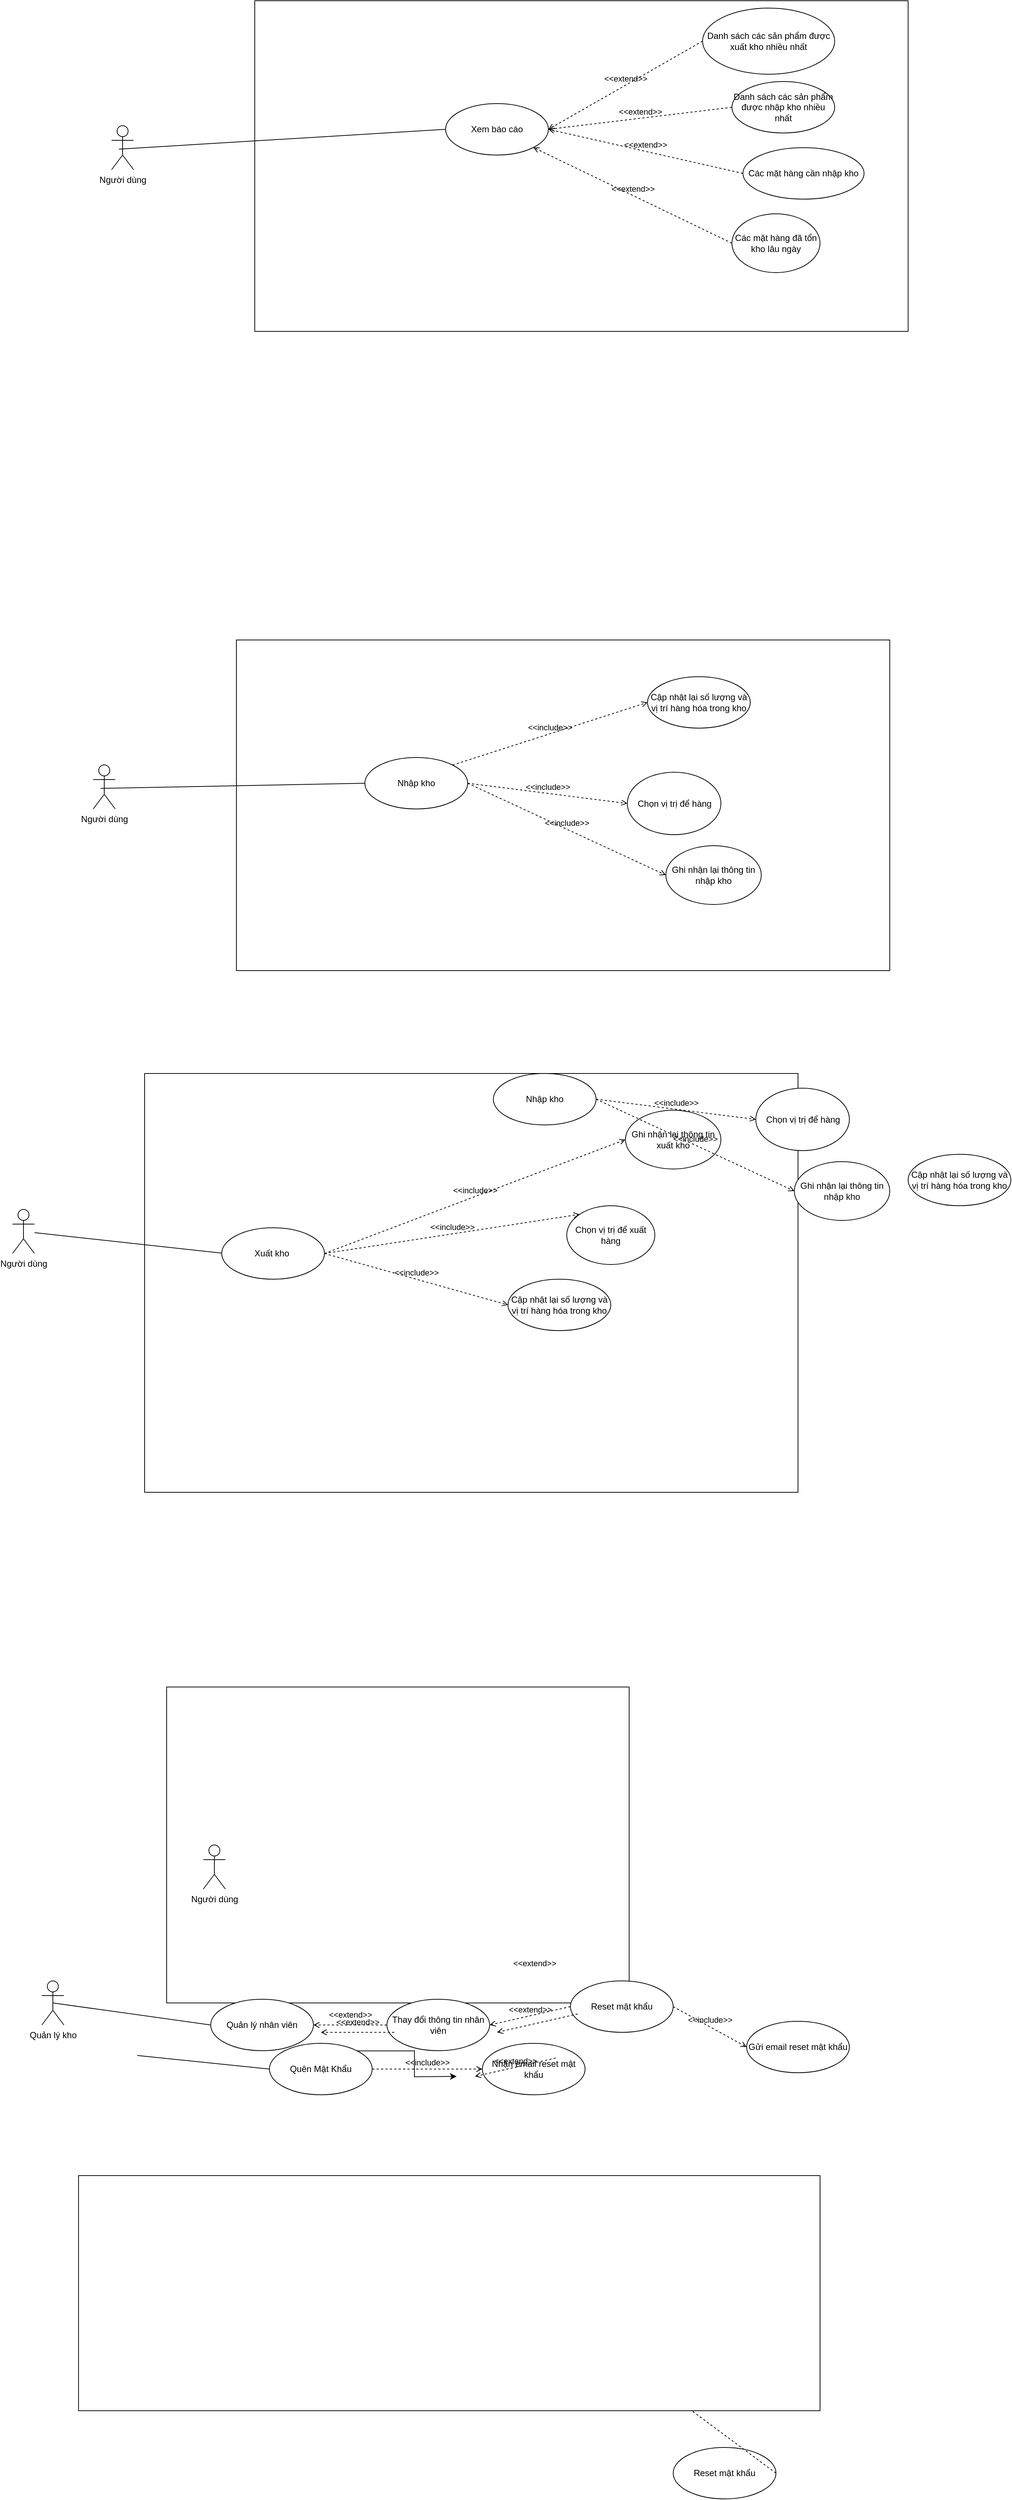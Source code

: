 <mxfile version="22.1.5" type="github">
  <diagram name="Page-1" id="B1-M0VtPiLkOB3PfmhQX">
    <mxGraphModel dx="6715" dy="6095" grid="1" gridSize="10" guides="1" tooltips="1" connect="1" arrows="1" fold="1" page="1" pageScale="1" pageWidth="850" pageHeight="1100" math="0" shadow="0">
      <root>
        <mxCell id="0" />
        <mxCell id="1" parent="0" />
        <mxCell id="YYz3ag_FmOwER0QMG4AA-56" value="" style="rounded=0;whiteSpace=wrap;html=1;" vertex="1" parent="1">
          <mxGeometry x="410" y="-1550" width="890" height="450" as="geometry" />
        </mxCell>
        <mxCell id="YYz3ag_FmOwER0QMG4AA-57" value="Người dùng" style="shape=umlActor;verticalLabelPosition=bottom;verticalAlign=top;html=1;outlineConnect=0;" vertex="1" parent="1">
          <mxGeometry x="215" y="-1380" width="30" height="60" as="geometry" />
        </mxCell>
        <mxCell id="YYz3ag_FmOwER0QMG4AA-58" value="" style="endArrow=none;html=1;rounded=0;entryX=0;entryY=0.5;entryDx=0;entryDy=0;" edge="1" parent="1" target="YYz3ag_FmOwER0QMG4AA-47">
          <mxGeometry width="50" height="50" relative="1" as="geometry">
            <mxPoint x="225" y="-1348" as="sourcePoint" />
            <mxPoint x="585" y="-1355" as="targetPoint" />
          </mxGeometry>
        </mxCell>
        <mxCell id="YYz3ag_FmOwER0QMG4AA-44" value="" style="rounded=0;whiteSpace=wrap;html=1;" vertex="1" parent="1">
          <mxGeometry x="385" y="-680" width="890" height="450" as="geometry" />
        </mxCell>
        <mxCell id="YYz3ag_FmOwER0QMG4AA-1" value="" style="rounded=0;whiteSpace=wrap;html=1;" vertex="1" parent="1">
          <mxGeometry x="260" y="-90" width="890" height="570" as="geometry" />
        </mxCell>
        <mxCell id="nS56ixaqPu7XCqhBpNex-80" value="" style="rounded=0;whiteSpace=wrap;html=1;" parent="1" vertex="1">
          <mxGeometry x="290" y="745" width="630" height="430" as="geometry" />
        </mxCell>
        <mxCell id="nS56ixaqPu7XCqhBpNex-2" value="Người dùng" style="shape=umlActor;verticalLabelPosition=bottom;verticalAlign=top;html=1;outlineConnect=0;" parent="1" vertex="1">
          <mxGeometry x="340" y="960" width="30" height="60" as="geometry" />
        </mxCell>
        <mxCell id="nS56ixaqPu7XCqhBpNex-3" value="Quản lý nhân viên" style="ellipse;whiteSpace=wrap;html=1;" parent="1" vertex="1">
          <mxGeometry x="410" y="1650" width="140" height="70" as="geometry" />
        </mxCell>
        <mxCell id="nS56ixaqPu7XCqhBpNex-5" value="Thêm nhân viên" style="ellipse;whiteSpace=wrap;html=1;" parent="1" vertex="1">
          <mxGeometry x="760" y="1560" width="140" height="70" as="geometry" />
        </mxCell>
        <mxCell id="nS56ixaqPu7XCqhBpNex-6" value="Thay đổi thông tin nhân viên" style="ellipse;whiteSpace=wrap;html=1;" parent="1" vertex="1">
          <mxGeometry x="580" y="1570" width="140" height="70" as="geometry" />
        </mxCell>
        <mxCell id="nS56ixaqPu7XCqhBpNex-8" value="&amp;lt;&amp;lt;extend&amp;gt;&amp;gt;" style="html=1;verticalAlign=bottom;labelBackgroundColor=none;endArrow=open;endFill=0;dashed=1;rounded=0;entryX=1;entryY=0.5;entryDx=0;entryDy=0;exitX=0;exitY=0.5;exitDx=0;exitDy=0;" parent="1" source="nS56ixaqPu7XCqhBpNex-6" target="nS56ixaqPu7XCqhBpNex-3" edge="1">
          <mxGeometry width="160" relative="1" as="geometry">
            <mxPoint x="680" y="945" as="sourcePoint" />
            <mxPoint x="490" y="905" as="targetPoint" />
          </mxGeometry>
        </mxCell>
        <mxCell id="nS56ixaqPu7XCqhBpNex-9" value="Tạo tài khoản đăng nhập" style="ellipse;whiteSpace=wrap;html=1;" parent="1" vertex="1">
          <mxGeometry x="1010" y="1560" width="140" height="70" as="geometry" />
        </mxCell>
        <mxCell id="nS56ixaqPu7XCqhBpNex-10" value="&amp;lt;&amp;lt;include&amp;gt;&amp;gt;" style="html=1;verticalAlign=bottom;labelBackgroundColor=none;endArrow=open;endFill=0;dashed=1;rounded=0;entryX=0;entryY=0.5;entryDx=0;entryDy=0;exitX=1;exitY=0.5;exitDx=0;exitDy=0;" parent="1" source="nS56ixaqPu7XCqhBpNex-5" target="nS56ixaqPu7XCqhBpNex-9" edge="1">
          <mxGeometry width="160" relative="1" as="geometry">
            <mxPoint x="550" y="910" as="sourcePoint" />
            <mxPoint x="710" y="910" as="targetPoint" />
          </mxGeometry>
        </mxCell>
        <mxCell id="nS56ixaqPu7XCqhBpNex-11" value="Reset mật khẩu" style="ellipse;whiteSpace=wrap;html=1;" parent="1" vertex="1">
          <mxGeometry x="980" y="1780" width="140" height="70" as="geometry" />
        </mxCell>
        <mxCell id="nS56ixaqPu7XCqhBpNex-12" value="Gửi email reset mật khẩu" style="ellipse;whiteSpace=wrap;html=1;" parent="1" vertex="1">
          <mxGeometry x="580" y="1500" width="140" height="70" as="geometry" />
        </mxCell>
        <mxCell id="nS56ixaqPu7XCqhBpNex-13" value="&amp;lt;&amp;lt;include&amp;gt;&amp;gt;" style="html=1;verticalAlign=bottom;labelBackgroundColor=none;endArrow=open;endFill=0;dashed=1;rounded=0;exitX=1;exitY=0.5;exitDx=0;exitDy=0;entryX=0;entryY=0.5;entryDx=0;entryDy=0;" parent="1" source="nS56ixaqPu7XCqhBpNex-11" target="nS56ixaqPu7XCqhBpNex-12" edge="1">
          <mxGeometry width="160" relative="1" as="geometry">
            <mxPoint x="750" y="1570" as="sourcePoint" />
            <mxPoint x="910" y="1570" as="targetPoint" />
            <Array as="points">
              <mxPoint x="830" y="1600" />
            </Array>
          </mxGeometry>
        </mxCell>
        <mxCell id="nS56ixaqPu7XCqhBpNex-29" value="" style="rounded=0;whiteSpace=wrap;html=1;" parent="1" vertex="1">
          <mxGeometry x="170" y="1410" width="1010" height="320" as="geometry" />
        </mxCell>
        <mxCell id="nS56ixaqPu7XCqhBpNex-30" value="Quản lý kho" style="shape=umlActor;verticalLabelPosition=bottom;verticalAlign=top;html=1;outlineConnect=0;" parent="1" vertex="1">
          <mxGeometry x="120" y="1145" width="30" height="60" as="geometry" />
        </mxCell>
        <mxCell id="nS56ixaqPu7XCqhBpNex-38" value="" style="endArrow=none;html=1;rounded=0;exitX=0.5;exitY=0.5;exitDx=0;exitDy=0;exitPerimeter=0;entryX=0;entryY=0.5;entryDx=0;entryDy=0;" parent="1" source="nS56ixaqPu7XCqhBpNex-30" edge="1">
          <mxGeometry width="50" height="50" relative="1" as="geometry">
            <mxPoint x="300" y="1290" as="sourcePoint" />
            <mxPoint x="350.0" y="1205.0" as="targetPoint" />
          </mxGeometry>
        </mxCell>
        <mxCell id="nS56ixaqPu7XCqhBpNex-46" value="Quản lý nhân viên" style="ellipse;whiteSpace=wrap;html=1;" parent="1" vertex="1">
          <mxGeometry x="350" y="1170" width="140" height="70" as="geometry" />
        </mxCell>
        <mxCell id="nS56ixaqPu7XCqhBpNex-47" value="Thay đổi thông tin nhân viên" style="ellipse;whiteSpace=wrap;html=1;" parent="1" vertex="1">
          <mxGeometry x="590" y="1170" width="140" height="70" as="geometry" />
        </mxCell>
        <mxCell id="nS56ixaqPu7XCqhBpNex-48" value="&amp;lt;&amp;lt;extend&amp;gt;&amp;gt;" style="html=1;verticalAlign=bottom;labelBackgroundColor=none;endArrow=open;endFill=0;dashed=1;rounded=0;entryX=1;entryY=0.5;entryDx=0;entryDy=0;exitX=0;exitY=0.5;exitDx=0;exitDy=0;" parent="1" source="nS56ixaqPu7XCqhBpNex-47" target="nS56ixaqPu7XCqhBpNex-46" edge="1">
          <mxGeometry y="-5" width="160" relative="1" as="geometry">
            <mxPoint x="540" y="565" as="sourcePoint" />
            <mxPoint x="350" y="525" as="targetPoint" />
            <mxPoint as="offset" />
          </mxGeometry>
        </mxCell>
        <mxCell id="nS56ixaqPu7XCqhBpNex-49" value="Reset mật khẩu" style="ellipse;whiteSpace=wrap;html=1;" parent="1" vertex="1">
          <mxGeometry x="840" y="1145" width="140" height="70" as="geometry" />
        </mxCell>
        <mxCell id="nS56ixaqPu7XCqhBpNex-50" value="&amp;lt;&amp;lt;extend&amp;gt;&amp;gt;" style="html=1;verticalAlign=bottom;labelBackgroundColor=none;endArrow=open;endFill=0;dashed=1;rounded=0;exitX=0;exitY=0.5;exitDx=0;exitDy=0;entryX=1;entryY=0.5;entryDx=0;entryDy=0;" parent="1" source="nS56ixaqPu7XCqhBpNex-49" target="nS56ixaqPu7XCqhBpNex-47" edge="1">
          <mxGeometry width="160" relative="1" as="geometry">
            <mxPoint x="420" y="640" as="sourcePoint" />
            <mxPoint x="580" y="640" as="targetPoint" />
          </mxGeometry>
        </mxCell>
        <mxCell id="nS56ixaqPu7XCqhBpNex-51" value="Gửi email reset mật khẩu" style="ellipse;whiteSpace=wrap;html=1;" parent="1" vertex="1">
          <mxGeometry x="1080" y="1200" width="140" height="70" as="geometry" />
        </mxCell>
        <mxCell id="nS56ixaqPu7XCqhBpNex-52" value="&amp;lt;&amp;lt;include&amp;gt;&amp;gt;" style="html=1;verticalAlign=bottom;labelBackgroundColor=none;endArrow=open;endFill=0;dashed=1;rounded=0;exitX=1;exitY=0.5;exitDx=0;exitDy=0;entryX=0;entryY=0.5;entryDx=0;entryDy=0;" parent="1" source="nS56ixaqPu7XCqhBpNex-49" target="nS56ixaqPu7XCqhBpNex-51" edge="1">
          <mxGeometry width="160" relative="1" as="geometry">
            <mxPoint x="610" y="1190" as="sourcePoint" />
            <mxPoint x="770" y="1190" as="targetPoint" />
          </mxGeometry>
        </mxCell>
        <mxCell id="nS56ixaqPu7XCqhBpNex-58" value="" style="endArrow=none;html=1;rounded=0;entryX=0;entryY=0.5;entryDx=0;entryDy=0;" parent="1" edge="1">
          <mxGeometry width="50" height="50" relative="1" as="geometry">
            <mxPoint x="250" y="1246.538" as="sourcePoint" />
            <mxPoint x="430.0" y="1265" as="targetPoint" />
          </mxGeometry>
        </mxCell>
        <mxCell id="nS56ixaqPu7XCqhBpNex-62" value="Người dùng" style="shape=umlActor;verticalLabelPosition=bottom;verticalAlign=top;html=1;outlineConnect=0;" parent="1" vertex="1">
          <mxGeometry x="80" y="95" width="30" height="60" as="geometry" />
        </mxCell>
        <mxCell id="nS56ixaqPu7XCqhBpNex-68" value="" style="endArrow=none;html=1;rounded=0;entryX=0;entryY=0.5;entryDx=0;entryDy=0;" parent="1" source="nS56ixaqPu7XCqhBpNex-62" edge="1">
          <mxGeometry width="50" height="50" relative="1" as="geometry">
            <mxPoint x="570" y="250" as="sourcePoint" />
            <mxPoint x="370" y="155" as="targetPoint" />
          </mxGeometry>
        </mxCell>
        <mxCell id="YYz3ag_FmOwER0QMG4AA-9" style="edgeStyle=orthogonalEdgeStyle;rounded=0;orthogonalLoop=1;jettySize=auto;html=1;exitX=1;exitY=0;exitDx=0;exitDy=0;" edge="1" parent="1" source="nS56ixaqPu7XCqhBpNex-77">
          <mxGeometry relative="1" as="geometry">
            <mxPoint x="685" y="1275" as="targetPoint" />
          </mxGeometry>
        </mxCell>
        <mxCell id="nS56ixaqPu7XCqhBpNex-77" value="Quên Mật Khẩu" style="ellipse;whiteSpace=wrap;html=1;" parent="1" vertex="1">
          <mxGeometry x="430" y="1230" width="140" height="70" as="geometry" />
        </mxCell>
        <mxCell id="nS56ixaqPu7XCqhBpNex-78" value="Nhận email reset mật khẩu" style="ellipse;whiteSpace=wrap;html=1;" parent="1" vertex="1">
          <mxGeometry x="720" y="1230" width="140" height="70" as="geometry" />
        </mxCell>
        <mxCell id="nS56ixaqPu7XCqhBpNex-79" value="&amp;lt;&amp;lt;include&amp;gt;&amp;gt;" style="html=1;verticalAlign=bottom;labelBackgroundColor=none;endArrow=open;endFill=0;dashed=1;rounded=0;entryX=0;entryY=0.5;entryDx=0;entryDy=0;exitX=1;exitY=0.5;exitDx=0;exitDy=0;" parent="1" source="nS56ixaqPu7XCqhBpNex-77" target="nS56ixaqPu7XCqhBpNex-78" edge="1">
          <mxGeometry width="160" relative="1" as="geometry">
            <mxPoint x="630" y="960" as="sourcePoint" />
            <mxPoint x="790" y="960" as="targetPoint" />
          </mxGeometry>
        </mxCell>
        <mxCell id="nS56ixaqPu7XCqhBpNex-85" value="&amp;lt;&amp;lt;extend&amp;gt;&amp;gt;" style="html=1;verticalAlign=bottom;labelBackgroundColor=none;endArrow=open;endFill=0;dashed=1;rounded=0;entryX=1;entryY=0.5;entryDx=0;entryDy=0;exitX=0;exitY=0.5;exitDx=0;exitDy=0;" parent="1" edge="1">
          <mxGeometry y="-5" width="160" relative="1" as="geometry">
            <mxPoint x="600" y="1215" as="sourcePoint" />
            <mxPoint x="500" y="1215" as="targetPoint" />
            <mxPoint as="offset" />
          </mxGeometry>
        </mxCell>
        <mxCell id="nS56ixaqPu7XCqhBpNex-86" value="&amp;lt;&amp;lt;extend&amp;gt;&amp;gt;" style="html=1;verticalAlign=bottom;labelBackgroundColor=none;endArrow=open;endFill=0;dashed=1;rounded=0;exitX=0;exitY=0.5;exitDx=0;exitDy=0;entryX=1;entryY=0.5;entryDx=0;entryDy=0;" parent="1" edge="1">
          <mxGeometry width="160" relative="1" as="geometry">
            <mxPoint x="820" y="1250" as="sourcePoint" />
            <mxPoint x="710" y="1275" as="targetPoint" />
          </mxGeometry>
        </mxCell>
        <mxCell id="nS56ixaqPu7XCqhBpNex-87" value="&amp;lt;&amp;lt;extend&amp;gt;&amp;gt;" style="html=1;verticalAlign=bottom;labelBackgroundColor=none;endArrow=open;endFill=0;dashed=1;rounded=0;exitX=0;exitY=0.5;exitDx=0;exitDy=0;entryX=1;entryY=0.5;entryDx=0;entryDy=0;" parent="1" edge="1">
          <mxGeometry x="-0.198" y="-72" width="160" relative="1" as="geometry">
            <mxPoint x="850" y="1190" as="sourcePoint" />
            <mxPoint x="740" y="1215" as="targetPoint" />
            <mxPoint x="1" as="offset" />
          </mxGeometry>
        </mxCell>
        <mxCell id="YYz3ag_FmOwER0QMG4AA-17" value="Xuất kho&amp;nbsp;" style="ellipse;whiteSpace=wrap;html=1;" vertex="1" parent="1">
          <mxGeometry x="365" y="120" width="140" height="70" as="geometry" />
        </mxCell>
        <mxCell id="YYz3ag_FmOwER0QMG4AA-18" value="Chọn vị trị để xuất hàng" style="ellipse;whiteSpace=wrap;html=1;" vertex="1" parent="1">
          <mxGeometry x="835" y="90" width="120" height="80" as="geometry" />
        </mxCell>
        <mxCell id="YYz3ag_FmOwER0QMG4AA-19" value="Ghi nhận lại thông tin xuất kho" style="ellipse;whiteSpace=wrap;html=1;" vertex="1" parent="1">
          <mxGeometry x="915" y="-40" width="130" height="80" as="geometry" />
        </mxCell>
        <mxCell id="YYz3ag_FmOwER0QMG4AA-20" value="Cập nhật lại số lượng và vị trí hàng hóa trong kho" style="ellipse;whiteSpace=wrap;html=1;" vertex="1" parent="1">
          <mxGeometry x="755" y="190" width="140" height="70" as="geometry" />
        </mxCell>
        <mxCell id="YYz3ag_FmOwER0QMG4AA-21" value="&amp;lt;&amp;lt;include&amp;gt;&amp;gt;" style="html=1;verticalAlign=bottom;labelBackgroundColor=none;endArrow=open;endFill=0;dashed=1;rounded=0;entryX=0;entryY=0.5;entryDx=0;entryDy=0;exitX=1;exitY=0.5;exitDx=0;exitDy=0;" edge="1" parent="1" source="YYz3ag_FmOwER0QMG4AA-17" target="YYz3ag_FmOwER0QMG4AA-20">
          <mxGeometry width="160" relative="1" as="geometry">
            <mxPoint x="415" y="-30" as="sourcePoint" />
            <mxPoint x="575" y="-30" as="targetPoint" />
          </mxGeometry>
        </mxCell>
        <mxCell id="YYz3ag_FmOwER0QMG4AA-22" value="&amp;lt;&amp;lt;include&amp;gt;&amp;gt;" style="html=1;verticalAlign=bottom;labelBackgroundColor=none;endArrow=open;endFill=0;dashed=1;rounded=0;entryX=0;entryY=0;entryDx=0;entryDy=0;exitX=1;exitY=0.5;exitDx=0;exitDy=0;" edge="1" parent="1" source="YYz3ag_FmOwER0QMG4AA-17" target="YYz3ag_FmOwER0QMG4AA-18">
          <mxGeometry width="160" relative="1" as="geometry">
            <mxPoint x="475" y="165" as="sourcePoint" />
            <mxPoint x="735" y="255" as="targetPoint" />
          </mxGeometry>
        </mxCell>
        <mxCell id="YYz3ag_FmOwER0QMG4AA-23" value="&amp;lt;&amp;lt;include&amp;gt;&amp;gt;" style="html=1;verticalAlign=bottom;labelBackgroundColor=none;endArrow=open;endFill=0;dashed=1;rounded=0;entryX=0;entryY=0.5;entryDx=0;entryDy=0;exitX=1;exitY=0.5;exitDx=0;exitDy=0;" edge="1" parent="1" source="YYz3ag_FmOwER0QMG4AA-17" target="YYz3ag_FmOwER0QMG4AA-19">
          <mxGeometry width="160" relative="1" as="geometry">
            <mxPoint x="515" y="165" as="sourcePoint" />
            <mxPoint x="863" y="112" as="targetPoint" />
          </mxGeometry>
        </mxCell>
        <mxCell id="YYz3ag_FmOwER0QMG4AA-31" value="Nhập kho" style="ellipse;whiteSpace=wrap;html=1;" vertex="1" parent="1">
          <mxGeometry x="735" y="-90" width="140" height="70" as="geometry" />
        </mxCell>
        <mxCell id="YYz3ag_FmOwER0QMG4AA-32" value="Chọn vị trị để hàng" style="ellipse;whiteSpace=wrap;html=1;" vertex="1" parent="1">
          <mxGeometry x="1092.5" y="-70" width="127.5" height="85" as="geometry" />
        </mxCell>
        <mxCell id="YYz3ag_FmOwER0QMG4AA-33" value="Ghi nhận lại thông tin nhập kho" style="ellipse;whiteSpace=wrap;html=1;" vertex="1" parent="1">
          <mxGeometry x="1145" y="30" width="130" height="80" as="geometry" />
        </mxCell>
        <mxCell id="YYz3ag_FmOwER0QMG4AA-34" value="Cập nhật lại số lượng và vị trí hàng hóa trong kho" style="ellipse;whiteSpace=wrap;html=1;" vertex="1" parent="1">
          <mxGeometry x="1300" y="20" width="140" height="70" as="geometry" />
        </mxCell>
        <mxCell id="YYz3ag_FmOwER0QMG4AA-35" value="&amp;lt;&amp;lt;include&amp;gt;&amp;gt;" style="html=1;verticalAlign=bottom;labelBackgroundColor=none;endArrow=open;endFill=0;dashed=1;rounded=0;entryX=0;entryY=0.5;entryDx=0;entryDy=0;exitX=1;exitY=0.5;exitDx=0;exitDy=0;" edge="1" parent="1" source="YYz3ag_FmOwER0QMG4AA-31" target="YYz3ag_FmOwER0QMG4AA-32">
          <mxGeometry width="160" relative="1" as="geometry">
            <mxPoint x="780" y="-140" as="sourcePoint" />
            <mxPoint x="940" y="-140" as="targetPoint" />
          </mxGeometry>
        </mxCell>
        <mxCell id="YYz3ag_FmOwER0QMG4AA-36" value="&amp;lt;&amp;lt;include&amp;gt;&amp;gt;" style="html=1;verticalAlign=bottom;labelBackgroundColor=none;endArrow=open;endFill=0;dashed=1;rounded=0;entryX=0;entryY=0.5;entryDx=0;entryDy=0;exitX=1;exitY=0.5;exitDx=0;exitDy=0;" edge="1" parent="1" source="YYz3ag_FmOwER0QMG4AA-31" target="YYz3ag_FmOwER0QMG4AA-33">
          <mxGeometry width="160" relative="1" as="geometry">
            <mxPoint x="890" y="-95" as="sourcePoint" />
            <mxPoint x="1026" y="-32" as="targetPoint" />
          </mxGeometry>
        </mxCell>
        <mxCell id="YYz3ag_FmOwER0QMG4AA-37" value="Nhập kho" style="ellipse;whiteSpace=wrap;html=1;" vertex="1" parent="1">
          <mxGeometry x="560" y="-520" width="140" height="70" as="geometry" />
        </mxCell>
        <mxCell id="YYz3ag_FmOwER0QMG4AA-38" value="Chọn vị trị để hàng" style="ellipse;whiteSpace=wrap;html=1;" vertex="1" parent="1">
          <mxGeometry x="917.5" y="-500" width="127.5" height="85" as="geometry" />
        </mxCell>
        <mxCell id="YYz3ag_FmOwER0QMG4AA-39" value="Ghi nhận lại thông tin nhập kho" style="ellipse;whiteSpace=wrap;html=1;" vertex="1" parent="1">
          <mxGeometry x="970" y="-400" width="130" height="80" as="geometry" />
        </mxCell>
        <mxCell id="YYz3ag_FmOwER0QMG4AA-40" value="Cập nhật lại số lượng và vị trí hàng hóa trong kho" style="ellipse;whiteSpace=wrap;html=1;" vertex="1" parent="1">
          <mxGeometry x="945" y="-630" width="140" height="70" as="geometry" />
        </mxCell>
        <mxCell id="YYz3ag_FmOwER0QMG4AA-41" value="&amp;lt;&amp;lt;include&amp;gt;&amp;gt;" style="html=1;verticalAlign=bottom;labelBackgroundColor=none;endArrow=open;endFill=0;dashed=1;rounded=0;entryX=0;entryY=0.5;entryDx=0;entryDy=0;exitX=1;exitY=0.5;exitDx=0;exitDy=0;" edge="1" parent="1" source="YYz3ag_FmOwER0QMG4AA-37" target="YYz3ag_FmOwER0QMG4AA-38">
          <mxGeometry width="160" relative="1" as="geometry">
            <mxPoint x="605" y="-570" as="sourcePoint" />
            <mxPoint x="765" y="-570" as="targetPoint" />
          </mxGeometry>
        </mxCell>
        <mxCell id="YYz3ag_FmOwER0QMG4AA-42" value="&amp;lt;&amp;lt;include&amp;gt;&amp;gt;" style="html=1;verticalAlign=bottom;labelBackgroundColor=none;endArrow=open;endFill=0;dashed=1;rounded=0;entryX=0;entryY=0.5;entryDx=0;entryDy=0;exitX=1;exitY=0.5;exitDx=0;exitDy=0;" edge="1" parent="1" source="YYz3ag_FmOwER0QMG4AA-37" target="YYz3ag_FmOwER0QMG4AA-39">
          <mxGeometry width="160" relative="1" as="geometry">
            <mxPoint x="715" y="-525" as="sourcePoint" />
            <mxPoint x="851" y="-462" as="targetPoint" />
          </mxGeometry>
        </mxCell>
        <mxCell id="YYz3ag_FmOwER0QMG4AA-43" value="&amp;lt;&amp;lt;include&amp;gt;&amp;gt;" style="html=1;verticalAlign=bottom;labelBackgroundColor=none;endArrow=open;endFill=0;dashed=1;rounded=0;entryX=0;entryY=0.5;entryDx=0;entryDy=0;exitX=1;exitY=0;exitDx=0;exitDy=0;" edge="1" parent="1" source="YYz3ag_FmOwER0QMG4AA-37" target="YYz3ag_FmOwER0QMG4AA-40">
          <mxGeometry width="160" relative="1" as="geometry">
            <mxPoint x="605" y="-710" as="sourcePoint" />
            <mxPoint x="765" y="-710" as="targetPoint" />
          </mxGeometry>
        </mxCell>
        <mxCell id="YYz3ag_FmOwER0QMG4AA-45" value="Người dùng" style="shape=umlActor;verticalLabelPosition=bottom;verticalAlign=top;html=1;outlineConnect=0;" vertex="1" parent="1">
          <mxGeometry x="190" y="-510" width="30" height="60" as="geometry" />
        </mxCell>
        <mxCell id="YYz3ag_FmOwER0QMG4AA-46" value="" style="endArrow=none;html=1;rounded=0;entryX=0;entryY=0.5;entryDx=0;entryDy=0;" edge="1" parent="1" target="YYz3ag_FmOwER0QMG4AA-37">
          <mxGeometry width="50" height="50" relative="1" as="geometry">
            <mxPoint x="200" y="-478" as="sourcePoint" />
            <mxPoint x="460" y="-450" as="targetPoint" />
          </mxGeometry>
        </mxCell>
        <mxCell id="YYz3ag_FmOwER0QMG4AA-47" value="Xem báo cáo" style="ellipse;whiteSpace=wrap;html=1;" vertex="1" parent="1">
          <mxGeometry x="670" y="-1410" width="140" height="70" as="geometry" />
        </mxCell>
        <mxCell id="YYz3ag_FmOwER0QMG4AA-48" value="Danh sách các sản phẩm được xuất kho nhiều nhất" style="ellipse;whiteSpace=wrap;html=1;" vertex="1" parent="1">
          <mxGeometry x="1020" y="-1540" width="180" height="90" as="geometry" />
        </mxCell>
        <mxCell id="YYz3ag_FmOwER0QMG4AA-49" value="Danh sách các sản phẩm được nhập kho nhiều nhất" style="ellipse;whiteSpace=wrap;html=1;" vertex="1" parent="1">
          <mxGeometry x="1060" y="-1440" width="140" height="70" as="geometry" />
        </mxCell>
        <mxCell id="YYz3ag_FmOwER0QMG4AA-50" value="Các mặt hàng cần nhập kho" style="ellipse;whiteSpace=wrap;html=1;" vertex="1" parent="1">
          <mxGeometry x="1075" y="-1350" width="165" height="70" as="geometry" />
        </mxCell>
        <mxCell id="YYz3ag_FmOwER0QMG4AA-51" value="&amp;lt;&amp;lt;extend&amp;gt;&amp;gt;" style="html=1;verticalAlign=bottom;labelBackgroundColor=none;endArrow=open;endFill=0;dashed=1;rounded=0;entryX=1;entryY=0.5;entryDx=0;entryDy=0;exitX=0;exitY=0.5;exitDx=0;exitDy=0;" edge="1" parent="1" source="YYz3ag_FmOwER0QMG4AA-50" target="YYz3ag_FmOwER0QMG4AA-47">
          <mxGeometry width="160" relative="1" as="geometry">
            <mxPoint x="1250" y="-1805" as="sourcePoint" />
            <mxPoint x="975" y="-1675" as="targetPoint" />
          </mxGeometry>
        </mxCell>
        <mxCell id="YYz3ag_FmOwER0QMG4AA-52" value="&amp;lt;&amp;lt;extend&amp;gt;&amp;gt;" style="html=1;verticalAlign=bottom;labelBackgroundColor=none;endArrow=open;endFill=0;dashed=1;rounded=0;entryX=1;entryY=0.5;entryDx=0;entryDy=0;exitX=0;exitY=0.5;exitDx=0;exitDy=0;" edge="1" parent="1" source="YYz3ag_FmOwER0QMG4AA-49" target="YYz3ag_FmOwER0QMG4AA-47">
          <mxGeometry width="160" relative="1" as="geometry">
            <mxPoint x="1260" y="-1795" as="sourcePoint" />
            <mxPoint x="985" y="-1665" as="targetPoint" />
          </mxGeometry>
        </mxCell>
        <mxCell id="YYz3ag_FmOwER0QMG4AA-53" value="&amp;lt;&amp;lt;extend&amp;gt;&amp;gt;" style="html=1;verticalAlign=bottom;labelBackgroundColor=none;endArrow=open;endFill=0;dashed=1;rounded=0;entryX=1;entryY=0.5;entryDx=0;entryDy=0;exitX=0;exitY=0.5;exitDx=0;exitDy=0;" edge="1" parent="1" source="YYz3ag_FmOwER0QMG4AA-48" target="YYz3ag_FmOwER0QMG4AA-47">
          <mxGeometry width="160" relative="1" as="geometry">
            <mxPoint x="1270" y="-1785" as="sourcePoint" />
            <mxPoint x="995" y="-1655" as="targetPoint" />
          </mxGeometry>
        </mxCell>
        <mxCell id="YYz3ag_FmOwER0QMG4AA-54" value="Các mặt hàng đã tổn kho lâu ngày" style="ellipse;whiteSpace=wrap;html=1;" vertex="1" parent="1">
          <mxGeometry x="1060" y="-1260" width="120" height="80" as="geometry" />
        </mxCell>
        <mxCell id="YYz3ag_FmOwER0QMG4AA-55" value="&amp;lt;&amp;lt;extend&amp;gt;&amp;gt;" style="html=1;verticalAlign=bottom;labelBackgroundColor=none;endArrow=open;endFill=0;dashed=1;rounded=0;exitX=0;exitY=0.5;exitDx=0;exitDy=0;entryX=1;entryY=1;entryDx=0;entryDy=0;" edge="1" parent="1" source="YYz3ag_FmOwER0QMG4AA-54" target="YYz3ag_FmOwER0QMG4AA-47">
          <mxGeometry width="160" relative="1" as="geometry">
            <mxPoint x="950" y="-1600" as="sourcePoint" />
            <mxPoint x="980" y="-1690" as="targetPoint" />
          </mxGeometry>
        </mxCell>
      </root>
    </mxGraphModel>
  </diagram>
</mxfile>
